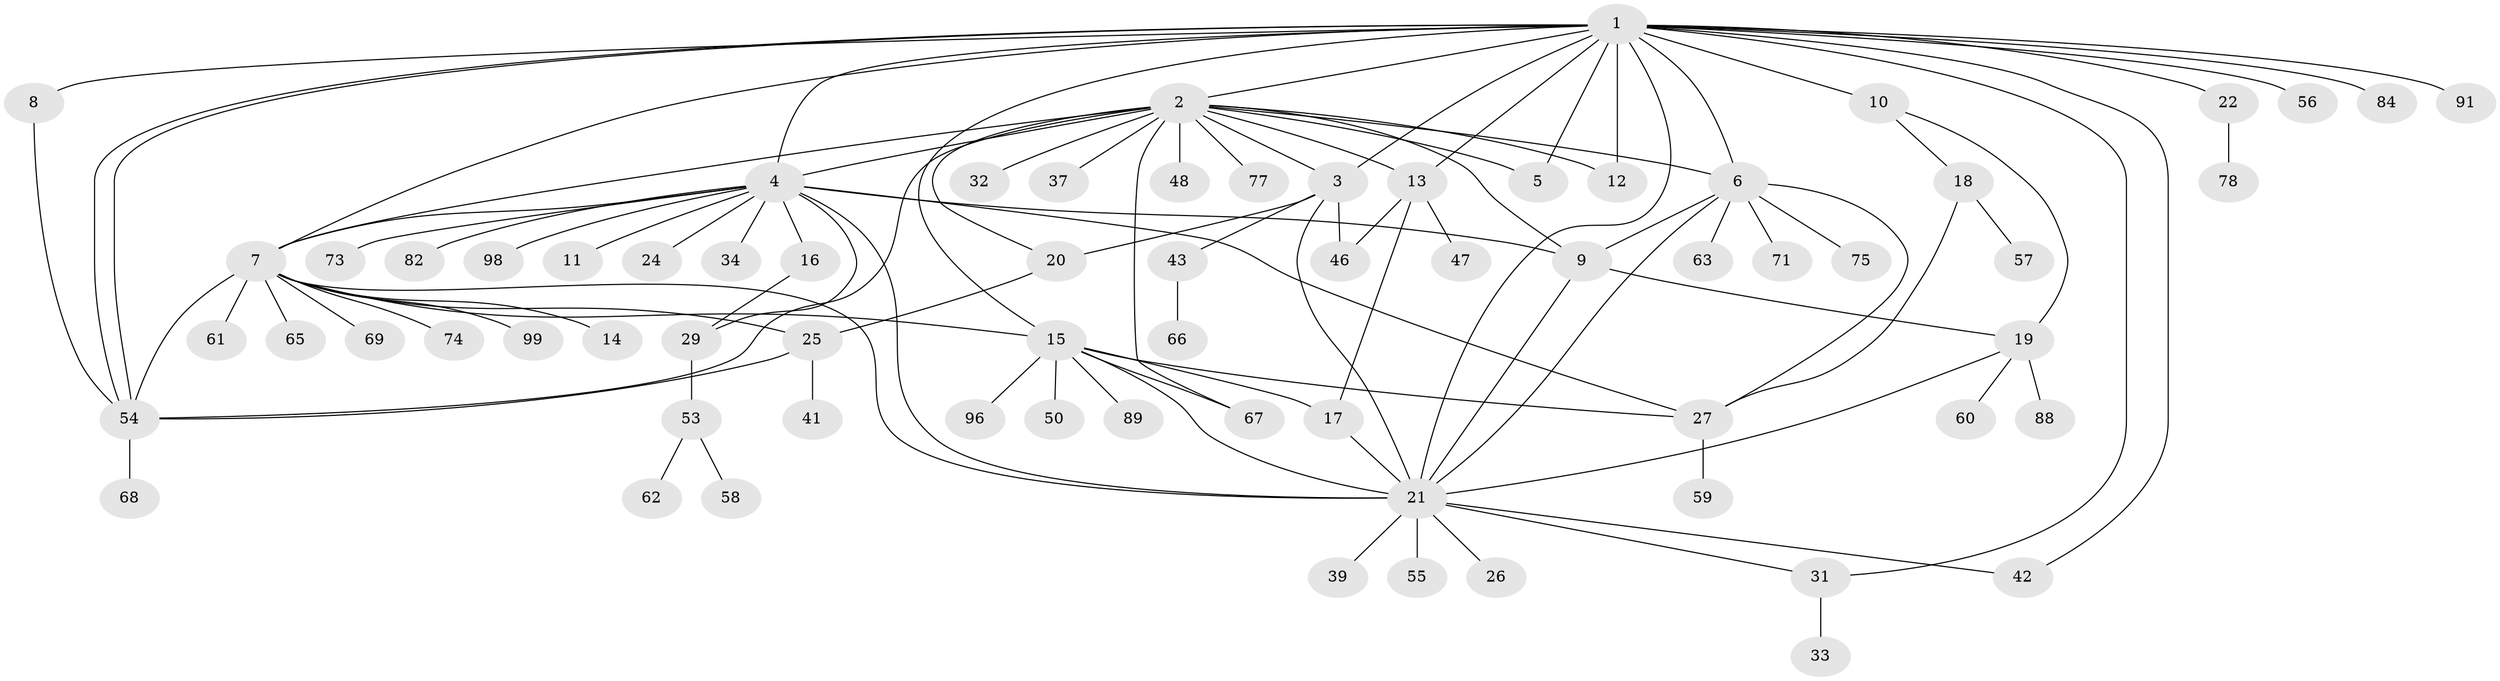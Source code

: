 // original degree distribution, {21: 0.01, 17: 0.01, 6: 0.01, 15: 0.01, 2: 0.17, 5: 0.06, 13: 0.01, 3: 0.14, 1: 0.5, 9: 0.01, 4: 0.04, 11: 0.01, 7: 0.02}
// Generated by graph-tools (version 1.1) at 2025/18/03/04/25 18:18:21]
// undirected, 70 vertices, 105 edges
graph export_dot {
graph [start="1"]
  node [color=gray90,style=filled];
  1;
  2;
  3;
  4;
  5;
  6 [super="+28"];
  7 [super="+52+36"];
  8;
  9;
  10 [super="+92"];
  11;
  12;
  13 [super="+51+70"];
  14;
  15 [super="+45"];
  16 [super="+85"];
  17;
  18;
  19;
  20 [super="+64+23"];
  21 [super="+49+35+38+30"];
  22;
  24;
  25;
  26;
  27 [super="+40"];
  29 [super="+80"];
  31;
  32;
  33;
  34;
  37 [super="+44"];
  39;
  41 [super="+93"];
  42;
  43;
  46;
  47;
  48 [super="+95+72"];
  50;
  53;
  54;
  55;
  56;
  57;
  58;
  59;
  60;
  61;
  62;
  63;
  65;
  66;
  67;
  68;
  69;
  71;
  73;
  74;
  75 [super="+100"];
  77;
  78;
  82;
  84;
  88;
  89;
  91;
  96;
  98;
  99;
  1 -- 2;
  1 -- 3;
  1 -- 4;
  1 -- 5;
  1 -- 6;
  1 -- 7;
  1 -- 8;
  1 -- 10 [weight=2];
  1 -- 12;
  1 -- 13;
  1 -- 15;
  1 -- 21;
  1 -- 22;
  1 -- 31;
  1 -- 42;
  1 -- 54;
  1 -- 54;
  1 -- 56;
  1 -- 84;
  1 -- 91;
  2 -- 3;
  2 -- 4;
  2 -- 5;
  2 -- 7 [weight=2];
  2 -- 9;
  2 -- 12;
  2 -- 32;
  2 -- 37;
  2 -- 48;
  2 -- 54;
  2 -- 67;
  2 -- 77;
  2 -- 13;
  2 -- 20;
  2 -- 6;
  3 -- 20;
  3 -- 43;
  3 -- 46;
  3 -- 21;
  4 -- 7;
  4 -- 9;
  4 -- 11;
  4 -- 16;
  4 -- 21;
  4 -- 24;
  4 -- 27 [weight=2];
  4 -- 29;
  4 -- 34;
  4 -- 73;
  4 -- 82;
  4 -- 98;
  6 -- 9;
  6 -- 71;
  6 -- 75;
  6 -- 21;
  6 -- 27;
  6 -- 63;
  7 -- 14;
  7 -- 21;
  7 -- 25;
  7 -- 54;
  7 -- 61;
  7 -- 65;
  7 -- 69;
  7 -- 99;
  7 -- 74;
  7 -- 15;
  8 -- 54;
  9 -- 19;
  9 -- 21;
  10 -- 18;
  10 -- 19;
  13 -- 17;
  13 -- 47;
  13 -- 46;
  15 -- 17;
  15 -- 50;
  15 -- 89;
  15 -- 96;
  15 -- 27;
  15 -- 67;
  15 -- 21 [weight=2];
  16 -- 29;
  17 -- 21;
  18 -- 57;
  18 -- 27;
  19 -- 60;
  19 -- 88;
  19 -- 21;
  20 -- 25;
  21 -- 26;
  21 -- 39;
  21 -- 55;
  21 -- 42;
  21 -- 31;
  22 -- 78;
  25 -- 41;
  25 -- 54;
  27 -- 59;
  29 -- 53;
  31 -- 33;
  43 -- 66;
  53 -- 58;
  53 -- 62;
  54 -- 68;
}
